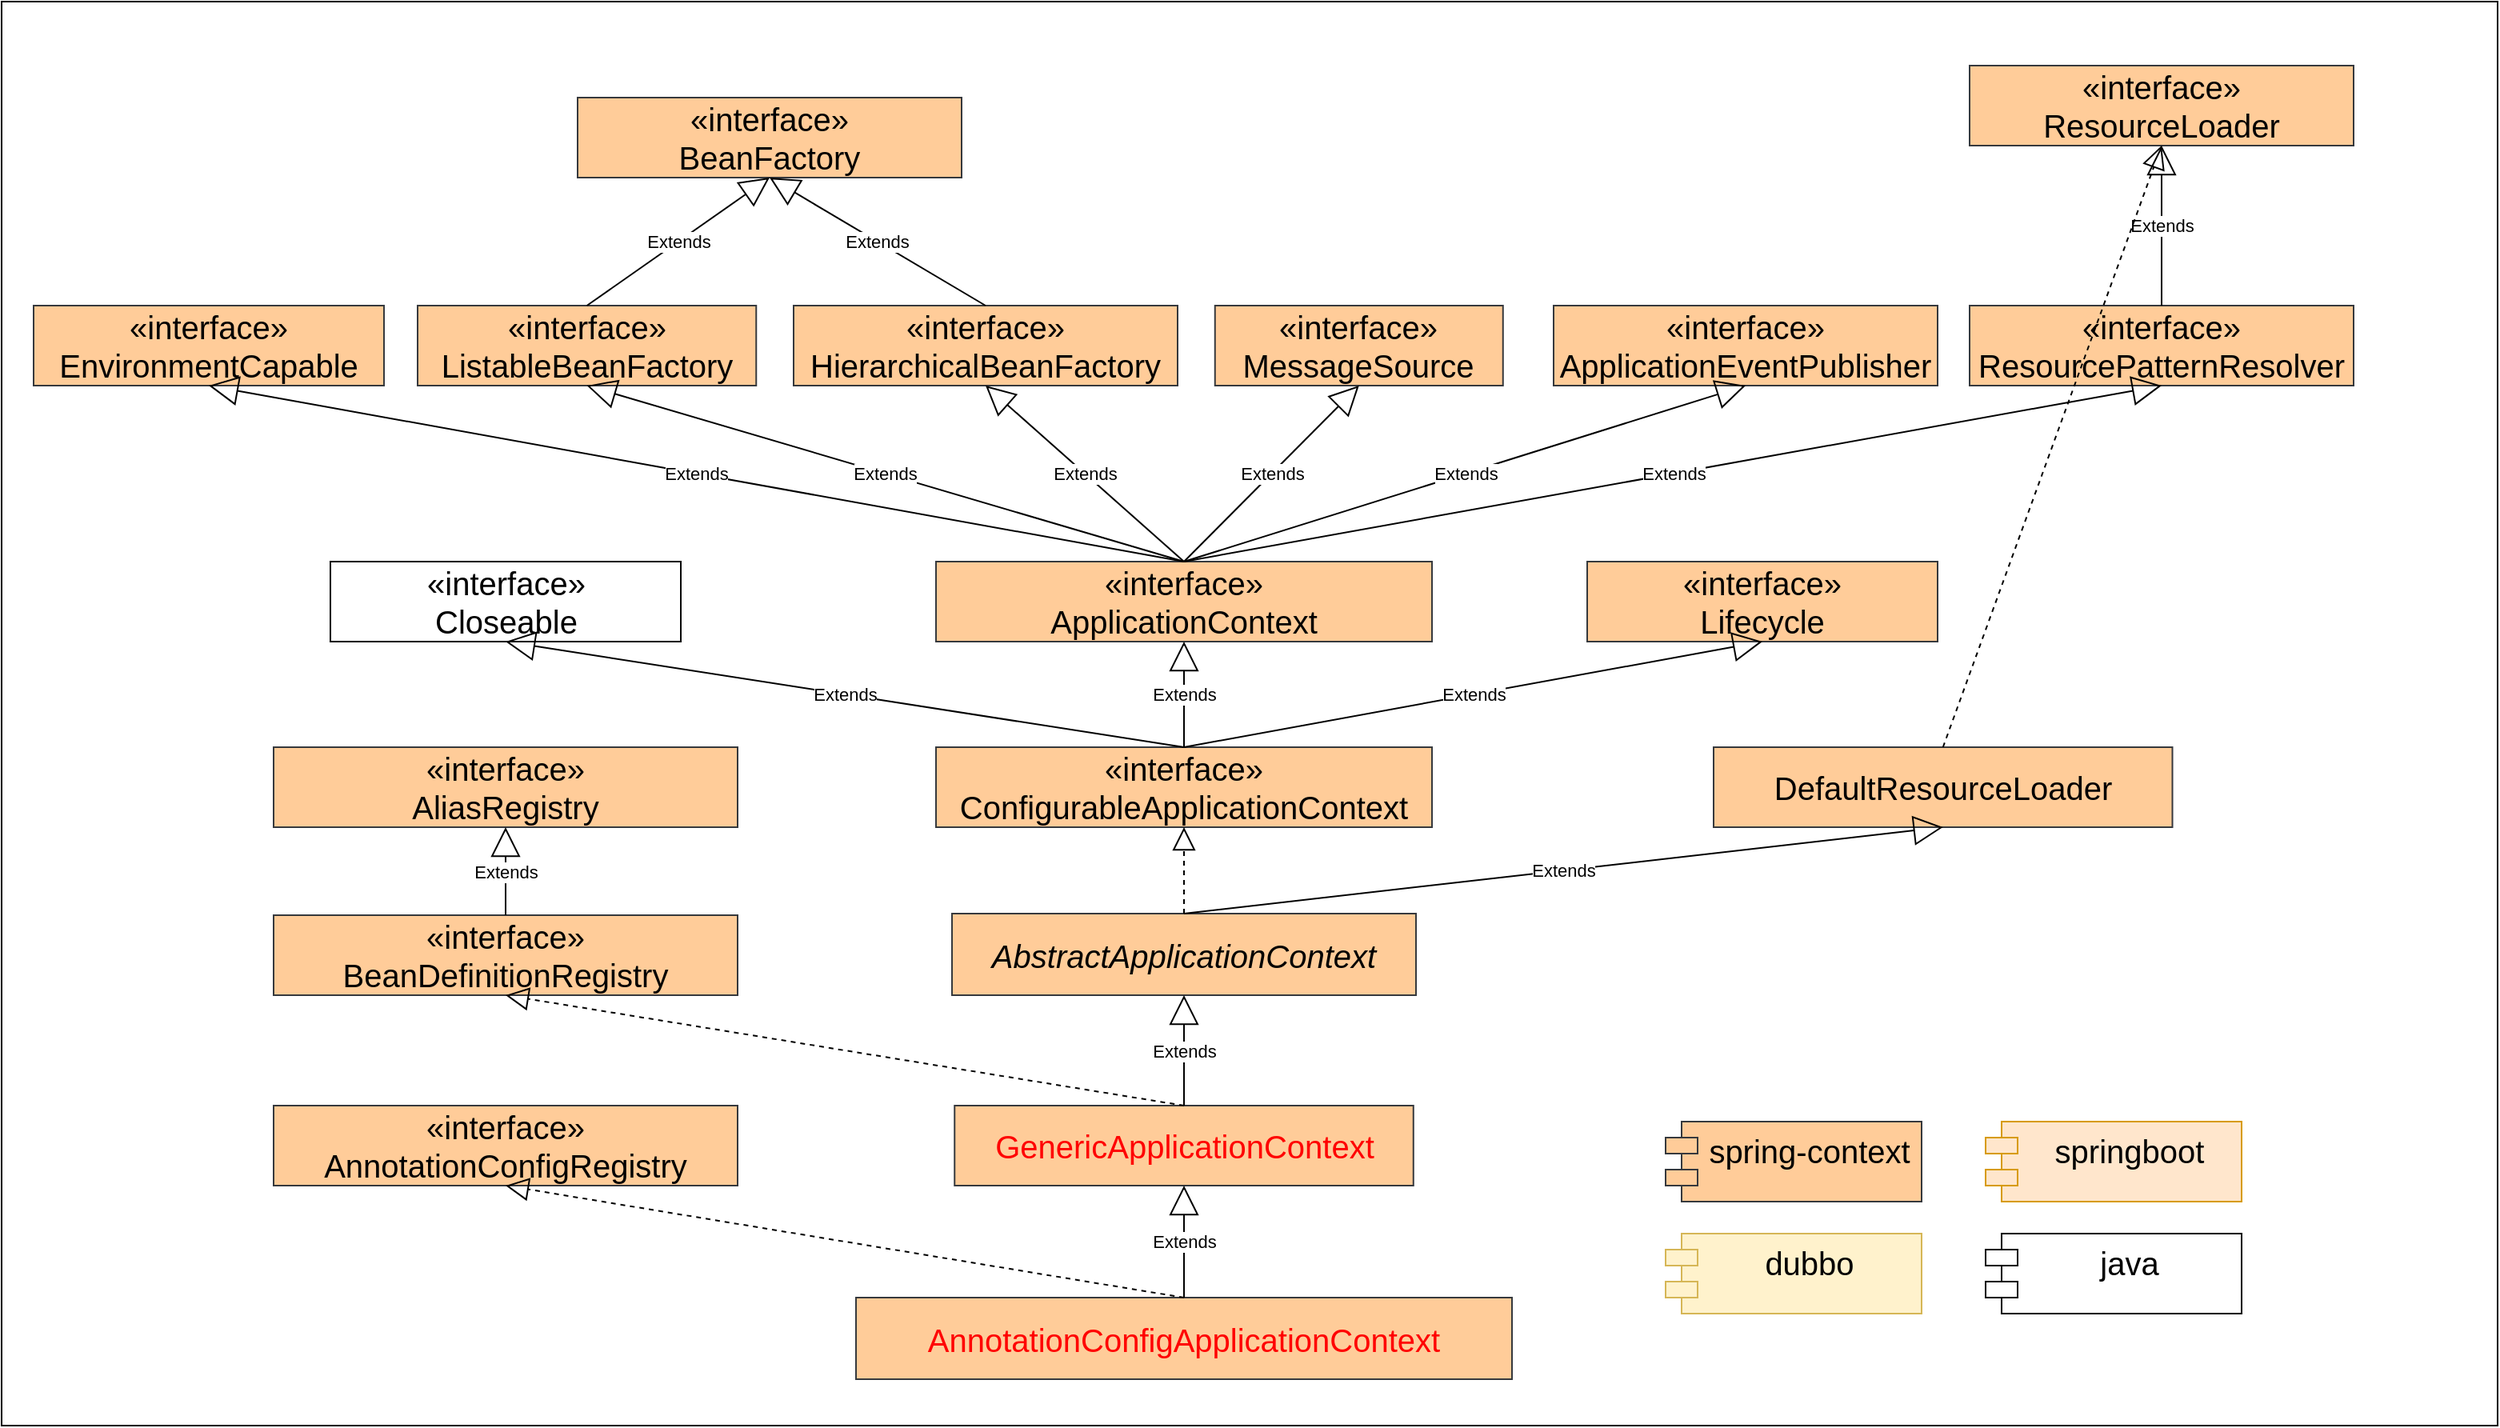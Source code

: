 <mxfile version="28.2.5">
  <diagram name="第 1 页" id="A2wYnKDMZFF023bxGnZ8">
    <mxGraphModel dx="1766" dy="1433" grid="1" gridSize="10" guides="1" tooltips="1" connect="1" arrows="1" fold="1" page="1" pageScale="1" pageWidth="827" pageHeight="1169" math="0" shadow="0">
      <root>
        <mxCell id="0" />
        <mxCell id="1" parent="0" />
        <mxCell id="lc5mf7nCTQjh2SExQ85K-13" value="" style="rounded=0;whiteSpace=wrap;html=1;" parent="1" vertex="1">
          <mxGeometry x="880" y="60" width="1560" height="890" as="geometry" />
        </mxCell>
        <mxCell id="1i7iyDztXm2SfSE6uJK3-13" value="&lt;div&gt;&lt;font style=&quot;color: rgb(255, 0, 0);&quot;&gt;AnnotationConfigApplicationContext&lt;/font&gt;&lt;/div&gt;" style="html=1;whiteSpace=wrap;fontSize=20;verticalAlign=middle;align=center;fillColor=#ffcc99;strokeColor=#36393d;" parent="1" vertex="1">
          <mxGeometry x="1414" y="870" width="410" height="51" as="geometry" />
        </mxCell>
        <mxCell id="1i7iyDztXm2SfSE6uJK3-25" value="&lt;font style=&quot;color: rgb(255, 0, 0);&quot;&gt;GenericApplicationContext&lt;/font&gt;" style="html=1;whiteSpace=wrap;fontSize=20;fillColor=#ffcc99;strokeColor=#36393d;" parent="1" vertex="1">
          <mxGeometry x="1475.63" y="750" width="286.75" height="50" as="geometry" />
        </mxCell>
        <mxCell id="lc5mf7nCTQjh2SExQ85K-7" value="Extends" style="endArrow=block;endSize=16;endFill=0;html=1;rounded=0;exitX=0.5;exitY=0;exitDx=0;exitDy=0;entryX=0.5;entryY=1;entryDx=0;entryDy=0;" parent="1" source="1i7iyDztXm2SfSE6uJK3-13" target="1i7iyDztXm2SfSE6uJK3-25" edge="1">
          <mxGeometry width="160" relative="1" as="geometry">
            <mxPoint x="1544" y="940" as="sourcePoint" />
            <mxPoint x="1704" y="940" as="targetPoint" />
          </mxGeometry>
        </mxCell>
        <mxCell id="lc5mf7nCTQjh2SExQ85K-15" value="spring-context&lt;div&gt;&lt;br&gt;&lt;/div&gt;" style="shape=module;align=left;spacingLeft=20;align=center;verticalAlign=top;whiteSpace=wrap;html=1;fontSize=20;fillColor=#ffcc99;strokeColor=#36393d;" parent="1" vertex="1">
          <mxGeometry x="1920" y="760" width="160" height="50" as="geometry" />
        </mxCell>
        <mxCell id="Dl0aHl0LSAV_cRfp30VN-1" value="AbstractApplicationContext" style="html=1;whiteSpace=wrap;fontSize=20;verticalAlign=middle;align=center;fontStyle=2;fillColor=#ffcc99;strokeColor=#36393d;" parent="1" vertex="1">
          <mxGeometry x="1474" y="630" width="290" height="51" as="geometry" />
        </mxCell>
        <mxCell id="Dl0aHl0LSAV_cRfp30VN-2" value="Extends" style="endArrow=block;endSize=16;endFill=0;html=1;rounded=0;exitX=0.5;exitY=0;exitDx=0;exitDy=0;entryX=0.5;entryY=1;entryDx=0;entryDy=0;" parent="1" source="1i7iyDztXm2SfSE6uJK3-25" target="Dl0aHl0LSAV_cRfp30VN-1" edge="1">
          <mxGeometry width="160" relative="1" as="geometry">
            <mxPoint x="2287.25" y="700" as="sourcePoint" />
            <mxPoint x="1974" y="670" as="targetPoint" />
          </mxGeometry>
        </mxCell>
        <mxCell id="mEVcy1A5f8fxIJjsYzMS-1" value="«interface»&lt;br&gt;&lt;span&gt;ConfigurableApplicationContext&lt;/span&gt;" style="html=1;whiteSpace=wrap;fontSize=20;fontStyle=0;fillColor=#ffcc99;strokeColor=#36393d;" parent="1" vertex="1">
          <mxGeometry x="1464" y="526" width="310" height="50" as="geometry" />
        </mxCell>
        <mxCell id="mEVcy1A5f8fxIJjsYzMS-2" value="" style="endArrow=block;dashed=1;endFill=0;endSize=12;html=1;rounded=0;exitX=0.5;exitY=0;exitDx=0;exitDy=0;entryX=0.5;entryY=1;entryDx=0;entryDy=0;" parent="1" source="Dl0aHl0LSAV_cRfp30VN-1" target="mEVcy1A5f8fxIJjsYzMS-1" edge="1">
          <mxGeometry width="160" relative="1" as="geometry">
            <mxPoint x="1814" y="626" as="sourcePoint" />
            <mxPoint x="1974" y="626" as="targetPoint" />
          </mxGeometry>
        </mxCell>
        <mxCell id="mEVcy1A5f8fxIJjsYzMS-3" value="«interface»&lt;br&gt;ApplicationContext" style="html=1;whiteSpace=wrap;fontSize=20;fontStyle=0;fillColor=#ffcc99;strokeColor=#36393d;" parent="1" vertex="1">
          <mxGeometry x="1464" y="410" width="310" height="50" as="geometry" />
        </mxCell>
        <mxCell id="mEVcy1A5f8fxIJjsYzMS-4" value="Extends" style="endArrow=block;endSize=16;endFill=0;html=1;rounded=0;exitX=0.5;exitY=0;exitDx=0;exitDy=0;entryX=0.5;entryY=1;entryDx=0;entryDy=0;" parent="1" source="mEVcy1A5f8fxIJjsYzMS-1" target="mEVcy1A5f8fxIJjsYzMS-3" edge="1">
          <mxGeometry width="160" relative="1" as="geometry">
            <mxPoint x="1854" y="600" as="sourcePoint" />
            <mxPoint x="2014" y="600" as="targetPoint" />
          </mxGeometry>
        </mxCell>
        <mxCell id="mEVcy1A5f8fxIJjsYzMS-5" value="«interface»&lt;br&gt;EnvironmentCapable" style="html=1;whiteSpace=wrap;fontSize=20;fontStyle=0;fillColor=#ffcc99;strokeColor=#36393d;" parent="1" vertex="1">
          <mxGeometry x="900" y="250" width="219" height="50" as="geometry" />
        </mxCell>
        <mxCell id="mEVcy1A5f8fxIJjsYzMS-6" value="«interface»&lt;br&gt;ListableBeanFactory" style="html=1;whiteSpace=wrap;fontSize=20;fontStyle=0;fillColor=#ffcc99;strokeColor=#36393d;" parent="1" vertex="1">
          <mxGeometry x="1140.01" y="250" width="211.62" height="50" as="geometry" />
        </mxCell>
        <mxCell id="mEVcy1A5f8fxIJjsYzMS-7" value="«interface»&lt;br&gt;HierarchicalBeanFactory" style="html=1;whiteSpace=wrap;fontSize=20;fontStyle=0;fillColor=#ffcc99;strokeColor=#36393d;" parent="1" vertex="1">
          <mxGeometry x="1375" y="250" width="240" height="50" as="geometry" />
        </mxCell>
        <mxCell id="mEVcy1A5f8fxIJjsYzMS-9" value="Extends" style="endArrow=block;endSize=16;endFill=0;html=1;rounded=0;exitX=0.5;exitY=0;exitDx=0;exitDy=0;entryX=0.5;entryY=1;entryDx=0;entryDy=0;" parent="1" source="mEVcy1A5f8fxIJjsYzMS-3" target="mEVcy1A5f8fxIJjsYzMS-5" edge="1">
          <mxGeometry width="160" relative="1" as="geometry">
            <mxPoint x="1300" y="350" as="sourcePoint" />
            <mxPoint x="1460" y="350" as="targetPoint" />
          </mxGeometry>
        </mxCell>
        <mxCell id="mEVcy1A5f8fxIJjsYzMS-10" value="Extends" style="endArrow=block;endSize=16;endFill=0;html=1;rounded=0;exitX=0.5;exitY=0;exitDx=0;exitDy=0;entryX=0.5;entryY=1;entryDx=0;entryDy=0;" parent="1" source="mEVcy1A5f8fxIJjsYzMS-3" target="mEVcy1A5f8fxIJjsYzMS-6" edge="1">
          <mxGeometry width="160" relative="1" as="geometry">
            <mxPoint x="1560" y="350" as="sourcePoint" />
            <mxPoint x="1720" y="350" as="targetPoint" />
          </mxGeometry>
        </mxCell>
        <mxCell id="mEVcy1A5f8fxIJjsYzMS-11" value="Extends" style="endArrow=block;endSize=16;endFill=0;html=1;rounded=0;exitX=0.5;exitY=0;exitDx=0;exitDy=0;entryX=0.5;entryY=1;entryDx=0;entryDy=0;" parent="1" source="mEVcy1A5f8fxIJjsYzMS-3" target="mEVcy1A5f8fxIJjsYzMS-7" edge="1">
          <mxGeometry width="160" relative="1" as="geometry">
            <mxPoint x="1560" y="380" as="sourcePoint" />
            <mxPoint x="1720" y="380" as="targetPoint" />
          </mxGeometry>
        </mxCell>
        <mxCell id="mEVcy1A5f8fxIJjsYzMS-12" value="«interface»&lt;br&gt;MessageSource" style="html=1;whiteSpace=wrap;fontSize=20;fontStyle=0;fillColor=#ffcc99;strokeColor=#36393d;" parent="1" vertex="1">
          <mxGeometry x="1638.38" y="250" width="180" height="50" as="geometry" />
        </mxCell>
        <mxCell id="mEVcy1A5f8fxIJjsYzMS-13" value="Extends" style="endArrow=block;endSize=16;endFill=0;html=1;rounded=0;exitX=0.5;exitY=0;exitDx=0;exitDy=0;entryX=0.5;entryY=1;entryDx=0;entryDy=0;" parent="1" source="mEVcy1A5f8fxIJjsYzMS-3" target="mEVcy1A5f8fxIJjsYzMS-12" edge="1">
          <mxGeometry width="160" relative="1" as="geometry">
            <mxPoint x="1700" y="410" as="sourcePoint" />
            <mxPoint x="1860" y="410" as="targetPoint" />
          </mxGeometry>
        </mxCell>
        <mxCell id="mEVcy1A5f8fxIJjsYzMS-14" value="«interface»&lt;br&gt;ApplicationEventPublisher" style="html=1;whiteSpace=wrap;fontSize=20;fontStyle=0;fillColor=#ffcc99;strokeColor=#36393d;" parent="1" vertex="1">
          <mxGeometry x="1850" y="250" width="240" height="50" as="geometry" />
        </mxCell>
        <mxCell id="mEVcy1A5f8fxIJjsYzMS-15" value="«interface»&lt;br&gt;ResourcePatternResolver" style="html=1;whiteSpace=wrap;fontSize=20;fontStyle=0;fillColor=#ffcc99;strokeColor=#36393d;" parent="1" vertex="1">
          <mxGeometry x="2110" y="250" width="240" height="50" as="geometry" />
        </mxCell>
        <mxCell id="mEVcy1A5f8fxIJjsYzMS-16" value="Extends" style="endArrow=block;endSize=16;endFill=0;html=1;rounded=0;exitX=0.5;exitY=0;exitDx=0;exitDy=0;" parent="1" source="mEVcy1A5f8fxIJjsYzMS-3" edge="1">
          <mxGeometry width="160" relative="1" as="geometry">
            <mxPoint x="1830" y="650" as="sourcePoint" />
            <mxPoint x="1970" y="300" as="targetPoint" />
          </mxGeometry>
        </mxCell>
        <mxCell id="mEVcy1A5f8fxIJjsYzMS-17" value="Extends" style="endArrow=block;endSize=16;endFill=0;html=1;rounded=0;exitX=0.5;exitY=0;exitDx=0;exitDy=0;entryX=0.5;entryY=1;entryDx=0;entryDy=0;" parent="1" source="mEVcy1A5f8fxIJjsYzMS-3" target="mEVcy1A5f8fxIJjsYzMS-15" edge="1">
          <mxGeometry width="160" relative="1" as="geometry">
            <mxPoint x="1880" y="570" as="sourcePoint" />
            <mxPoint x="2040" y="570" as="targetPoint" />
          </mxGeometry>
        </mxCell>
        <mxCell id="mEVcy1A5f8fxIJjsYzMS-18" value="«interface»&lt;br&gt;ResourceLoader" style="html=1;whiteSpace=wrap;fontSize=20;fontStyle=0;fillColor=#ffcc99;strokeColor=#36393d;" parent="1" vertex="1">
          <mxGeometry x="2110" y="100" width="240" height="50" as="geometry" />
        </mxCell>
        <mxCell id="mEVcy1A5f8fxIJjsYzMS-19" value="Extends" style="endArrow=block;endSize=16;endFill=0;html=1;rounded=0;exitX=0.5;exitY=0;exitDx=0;exitDy=0;entryX=0.5;entryY=1;entryDx=0;entryDy=0;" parent="1" source="mEVcy1A5f8fxIJjsYzMS-15" target="mEVcy1A5f8fxIJjsYzMS-18" edge="1">
          <mxGeometry width="160" relative="1" as="geometry">
            <mxPoint x="2380" y="250" as="sourcePoint" />
            <mxPoint x="2540" y="250" as="targetPoint" />
          </mxGeometry>
        </mxCell>
        <mxCell id="mEVcy1A5f8fxIJjsYzMS-20" value="«interface»&lt;br&gt;BeanFactory" style="html=1;whiteSpace=wrap;fontSize=20;fontStyle=0;fillColor=#ffcc99;strokeColor=#36393d;" parent="1" vertex="1">
          <mxGeometry x="1240" y="120" width="240" height="50" as="geometry" />
        </mxCell>
        <mxCell id="mEVcy1A5f8fxIJjsYzMS-21" value="Extends" style="endArrow=block;endSize=16;endFill=0;html=1;rounded=0;exitX=0.5;exitY=0;exitDx=0;exitDy=0;entryX=0.5;entryY=1;entryDx=0;entryDy=0;" parent="1" source="mEVcy1A5f8fxIJjsYzMS-6" target="mEVcy1A5f8fxIJjsYzMS-20" edge="1">
          <mxGeometry width="160" relative="1" as="geometry">
            <mxPoint x="1070" y="180" as="sourcePoint" />
            <mxPoint x="1230" y="180" as="targetPoint" />
          </mxGeometry>
        </mxCell>
        <mxCell id="mEVcy1A5f8fxIJjsYzMS-22" value="Extends" style="endArrow=block;endSize=16;endFill=0;html=1;rounded=0;exitX=0.5;exitY=0;exitDx=0;exitDy=0;entryX=0.5;entryY=1;entryDx=0;entryDy=0;" parent="1" source="mEVcy1A5f8fxIJjsYzMS-7" target="mEVcy1A5f8fxIJjsYzMS-20" edge="1">
          <mxGeometry width="160" relative="1" as="geometry">
            <mxPoint x="1530" y="180" as="sourcePoint" />
            <mxPoint x="1690" y="180" as="targetPoint" />
          </mxGeometry>
        </mxCell>
        <mxCell id="mEVcy1A5f8fxIJjsYzMS-23" value="«interface»&lt;br&gt;AnnotationConfigRegistry" style="html=1;whiteSpace=wrap;fontSize=20;fontStyle=0;fillColor=#ffcc99;strokeColor=#36393d;" parent="1" vertex="1">
          <mxGeometry x="1050" y="750" width="290" height="50" as="geometry" />
        </mxCell>
        <mxCell id="mEVcy1A5f8fxIJjsYzMS-24" value="" style="endArrow=block;dashed=1;endFill=0;endSize=12;html=1;rounded=0;exitX=0.5;exitY=0;exitDx=0;exitDy=0;entryX=0.5;entryY=1;entryDx=0;entryDy=0;" parent="1" source="1i7iyDztXm2SfSE6uJK3-13" target="mEVcy1A5f8fxIJjsYzMS-23" edge="1">
          <mxGeometry width="160" relative="1" as="geometry">
            <mxPoint x="1190" y="840" as="sourcePoint" />
            <mxPoint x="1350" y="840" as="targetPoint" />
          </mxGeometry>
        </mxCell>
        <mxCell id="mEVcy1A5f8fxIJjsYzMS-25" value="«interface»&lt;br&gt;BeanDefinitionRegistry" style="html=1;whiteSpace=wrap;fontSize=20;fontStyle=0;fillColor=#ffcc99;strokeColor=#36393d;" parent="1" vertex="1">
          <mxGeometry x="1050" y="631" width="290" height="50" as="geometry" />
        </mxCell>
        <mxCell id="mEVcy1A5f8fxIJjsYzMS-26" value="" style="endArrow=block;dashed=1;endFill=0;endSize=12;html=1;rounded=0;exitX=0.5;exitY=0;exitDx=0;exitDy=0;entryX=0.5;entryY=1;entryDx=0;entryDy=0;" parent="1" source="1i7iyDztXm2SfSE6uJK3-25" target="mEVcy1A5f8fxIJjsYzMS-25" edge="1">
          <mxGeometry width="160" relative="1" as="geometry">
            <mxPoint x="1760" y="720" as="sourcePoint" />
            <mxPoint x="1920" y="720" as="targetPoint" />
          </mxGeometry>
        </mxCell>
        <mxCell id="mEVcy1A5f8fxIJjsYzMS-27" value="«interface»&lt;br&gt;AliasRegistry" style="html=1;whiteSpace=wrap;fontSize=20;fontStyle=0;fillColor=#ffcc99;strokeColor=#36393d;" parent="1" vertex="1">
          <mxGeometry x="1050" y="526" width="290" height="50" as="geometry" />
        </mxCell>
        <mxCell id="mEVcy1A5f8fxIJjsYzMS-28" value="Extends" style="endArrow=block;endSize=16;endFill=0;html=1;rounded=0;exitX=0.5;exitY=0;exitDx=0;exitDy=0;entryX=0.5;entryY=1;entryDx=0;entryDy=0;" parent="1" source="mEVcy1A5f8fxIJjsYzMS-25" target="mEVcy1A5f8fxIJjsYzMS-27" edge="1">
          <mxGeometry width="160" relative="1" as="geometry">
            <mxPoint x="2150" y="666" as="sourcePoint" />
            <mxPoint x="2310" y="666" as="targetPoint" />
          </mxGeometry>
        </mxCell>
        <mxCell id="mEVcy1A5f8fxIJjsYzMS-29" value="DefaultResourceLoader" style="html=1;whiteSpace=wrap;fontSize=20;fillColor=#ffcc99;strokeColor=#36393d;" parent="1" vertex="1">
          <mxGeometry x="1950" y="526" width="286.75" height="50" as="geometry" />
        </mxCell>
        <mxCell id="mEVcy1A5f8fxIJjsYzMS-30" value="Extends" style="endArrow=block;endSize=16;endFill=0;html=1;rounded=0;exitX=0.5;exitY=0;exitDx=0;exitDy=0;entryX=0.5;entryY=1;entryDx=0;entryDy=0;" parent="1" source="Dl0aHl0LSAV_cRfp30VN-1" target="mEVcy1A5f8fxIJjsYzMS-29" edge="1">
          <mxGeometry width="160" relative="1" as="geometry">
            <mxPoint x="1230" y="620" as="sourcePoint" />
            <mxPoint x="1390" y="620" as="targetPoint" />
          </mxGeometry>
        </mxCell>
        <mxCell id="mEVcy1A5f8fxIJjsYzMS-31" value="" style="endArrow=block;dashed=1;endFill=0;endSize=12;html=1;rounded=0;exitX=0.5;exitY=0;exitDx=0;exitDy=0;entryX=0.5;entryY=1;entryDx=0;entryDy=0;" parent="1" source="mEVcy1A5f8fxIJjsYzMS-29" target="mEVcy1A5f8fxIJjsYzMS-18" edge="1">
          <mxGeometry width="160" relative="1" as="geometry">
            <mxPoint x="2050" y="470" as="sourcePoint" />
            <mxPoint x="2210" y="470" as="targetPoint" />
          </mxGeometry>
        </mxCell>
        <mxCell id="mEVcy1A5f8fxIJjsYzMS-32" value="«interface»&lt;br&gt;Lifecycle" style="html=1;whiteSpace=wrap;fontSize=20;fontStyle=0;fillColor=#ffcc99;strokeColor=#36393d;" parent="1" vertex="1">
          <mxGeometry x="1871" y="410" width="219" height="50" as="geometry" />
        </mxCell>
        <mxCell id="mEVcy1A5f8fxIJjsYzMS-33" value="Extends" style="endArrow=block;endSize=16;endFill=0;html=1;rounded=0;exitX=0.5;exitY=0;exitDx=0;exitDy=0;entryX=0.5;entryY=1;entryDx=0;entryDy=0;" parent="1" source="mEVcy1A5f8fxIJjsYzMS-1" target="mEVcy1A5f8fxIJjsYzMS-32" edge="1">
          <mxGeometry width="160" relative="1" as="geometry">
            <mxPoint x="1170" y="490" as="sourcePoint" />
            <mxPoint x="1330" y="490" as="targetPoint" />
          </mxGeometry>
        </mxCell>
        <mxCell id="mEVcy1A5f8fxIJjsYzMS-34" value="«interface»&lt;br&gt;Closeable" style="html=1;whiteSpace=wrap;fontSize=20;fontStyle=0;" parent="1" vertex="1">
          <mxGeometry x="1085.5" y="410" width="219" height="50" as="geometry" />
        </mxCell>
        <mxCell id="mEVcy1A5f8fxIJjsYzMS-35" value="Extends" style="endArrow=block;endSize=16;endFill=0;html=1;rounded=0;exitX=0.5;exitY=0;exitDx=0;exitDy=0;entryX=0.5;entryY=1;entryDx=0;entryDy=0;" parent="1" source="mEVcy1A5f8fxIJjsYzMS-1" target="mEVcy1A5f8fxIJjsYzMS-34" edge="1">
          <mxGeometry width="160" relative="1" as="geometry">
            <mxPoint x="1350" y="490" as="sourcePoint" />
            <mxPoint x="1510" y="490" as="targetPoint" />
          </mxGeometry>
        </mxCell>
        <mxCell id="mEVcy1A5f8fxIJjsYzMS-36" value="&lt;div&gt;java&lt;/div&gt;" style="shape=module;align=left;spacingLeft=20;align=center;verticalAlign=top;whiteSpace=wrap;html=1;fontSize=20;" parent="1" vertex="1">
          <mxGeometry x="2120" y="830" width="160" height="50" as="geometry" />
        </mxCell>
        <mxCell id="mEVcy1A5f8fxIJjsYzMS-37" value="springboot&lt;div&gt;&lt;br&gt;&lt;/div&gt;" style="shape=module;align=left;spacingLeft=20;align=center;verticalAlign=top;whiteSpace=wrap;html=1;fontSize=20;fillColor=#ffe6cc;strokeColor=#d79b00;" parent="1" vertex="1">
          <mxGeometry x="2120" y="760" width="160" height="50" as="geometry" />
        </mxCell>
        <mxCell id="mEVcy1A5f8fxIJjsYzMS-38" value="&lt;div&gt;dubbo&lt;/div&gt;" style="shape=module;align=left;spacingLeft=20;align=center;verticalAlign=top;whiteSpace=wrap;html=1;fontSize=20;fillColor=#fff2cc;strokeColor=#d6b656;" parent="1" vertex="1">
          <mxGeometry x="1920" y="830" width="160" height="50" as="geometry" />
        </mxCell>
      </root>
    </mxGraphModel>
  </diagram>
</mxfile>
